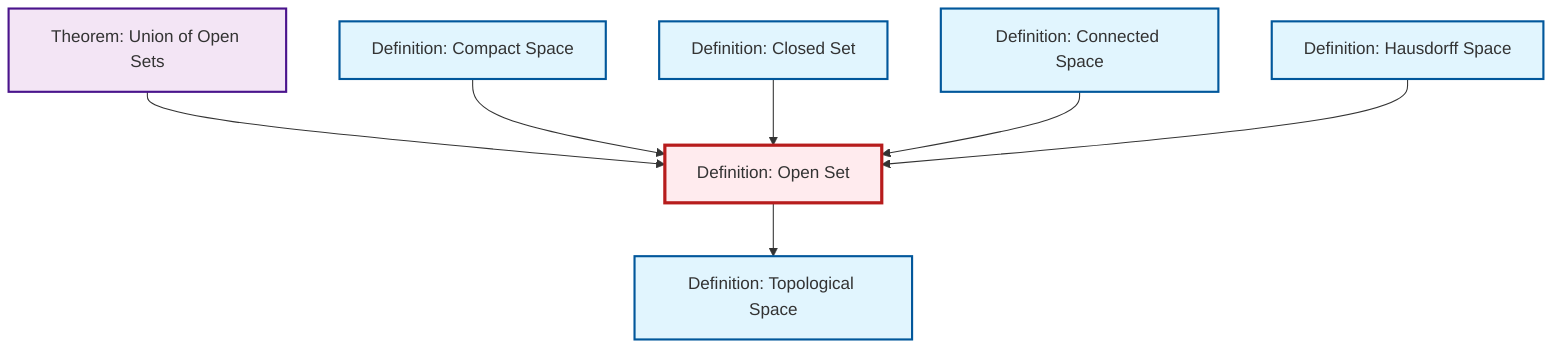 graph TD
    classDef definition fill:#e1f5fe,stroke:#01579b,stroke-width:2px
    classDef theorem fill:#f3e5f5,stroke:#4a148c,stroke-width:2px
    classDef axiom fill:#fff3e0,stroke:#e65100,stroke-width:2px
    classDef example fill:#e8f5e9,stroke:#1b5e20,stroke-width:2px
    classDef current fill:#ffebee,stroke:#b71c1c,stroke-width:3px
    def-hausdorff["Definition: Hausdorff Space"]:::definition
    def-topological-space["Definition: Topological Space"]:::definition
    def-connected["Definition: Connected Space"]:::definition
    def-open-set["Definition: Open Set"]:::definition
    def-compact["Definition: Compact Space"]:::definition
    def-closed-set["Definition: Closed Set"]:::definition
    thm-union-open-sets["Theorem: Union of Open Sets"]:::theorem
    def-open-set --> def-topological-space
    thm-union-open-sets --> def-open-set
    def-compact --> def-open-set
    def-closed-set --> def-open-set
    def-connected --> def-open-set
    def-hausdorff --> def-open-set
    class def-open-set current